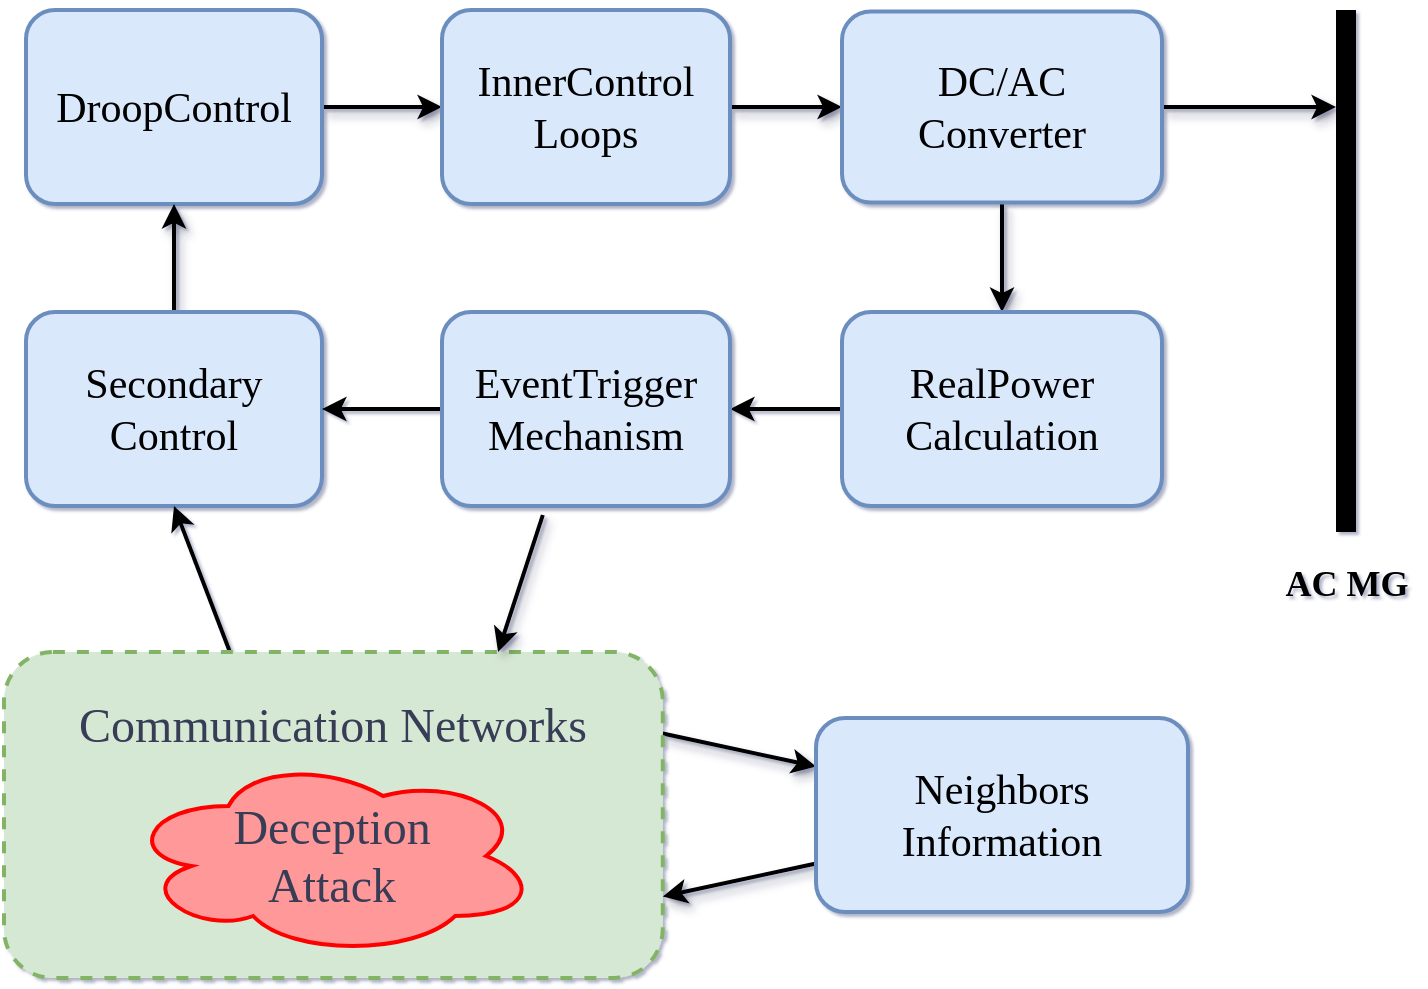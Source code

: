 <mxfile version="14.6.3" type="github">
  <diagram id="AxmZ8-oWmzhpotXawzI5" name="第 1 页">
    <mxGraphModel dx="1408" dy="747" grid="0" gridSize="5" guides="1" tooltips="1" connect="1" arrows="1" fold="1" page="1" pageScale="1" pageWidth="4681" pageHeight="3300" background="#ffffff" math="0" shadow="1">
      <root>
        <mxCell id="0" />
        <mxCell id="1" parent="0" />
        <mxCell id="_F832D0rIF0pPyvkoJsy-11" style="edgeStyle=orthogonalEdgeStyle;orthogonalLoop=1;jettySize=auto;html=1;entryX=0;entryY=0.5;entryDx=0;entryDy=0;strokeWidth=2;rounded=0;shadow=1;sketch=0;" parent="1" source="_F832D0rIF0pPyvkoJsy-1" target="_F832D0rIF0pPyvkoJsy-3" edge="1">
          <mxGeometry relative="1" as="geometry" />
        </mxCell>
        <mxCell id="_F832D0rIF0pPyvkoJsy-1" value="&lt;font face=&quot;Times New Roman&quot; style=&quot;font-size: 21px&quot;&gt;DroopControl&lt;/font&gt;" style="whiteSpace=wrap;html=1;fillColor=#dae8fc;strokeColor=#6c8ebf;rounded=1;strokeWidth=2;" parent="1" vertex="1">
          <mxGeometry x="264" y="169" width="148" height="97" as="geometry" />
        </mxCell>
        <mxCell id="_F832D0rIF0pPyvkoJsy-16" style="edgeStyle=orthogonalEdgeStyle;rounded=0;sketch=0;orthogonalLoop=1;jettySize=auto;html=1;entryX=0;entryY=0.5;entryDx=0;entryDy=0;shadow=1;strokeWidth=2;" parent="1" source="_F832D0rIF0pPyvkoJsy-3" target="_F832D0rIF0pPyvkoJsy-6" edge="1">
          <mxGeometry relative="1" as="geometry" />
        </mxCell>
        <mxCell id="_F832D0rIF0pPyvkoJsy-3" value="&lt;font face=&quot;Times New Roman&quot; style=&quot;font-size: 21px&quot;&gt;InnerControl&lt;br&gt;Loops&lt;/font&gt;" style="whiteSpace=wrap;html=1;fillColor=#dae8fc;strokeColor=#6c8ebf;rounded=1;strokeWidth=2;" parent="1" vertex="1">
          <mxGeometry x="472" y="169" width="144" height="97" as="geometry" />
        </mxCell>
        <mxCell id="_F832D0rIF0pPyvkoJsy-19" style="edgeStyle=orthogonalEdgeStyle;rounded=0;sketch=0;orthogonalLoop=1;jettySize=auto;html=1;entryX=0.5;entryY=0;entryDx=0;entryDy=0;shadow=1;strokeWidth=2;" parent="1" source="_F832D0rIF0pPyvkoJsy-6" target="_F832D0rIF0pPyvkoJsy-7" edge="1">
          <mxGeometry relative="1" as="geometry" />
        </mxCell>
        <mxCell id="_F832D0rIF0pPyvkoJsy-71" style="edgeStyle=none;rounded=1;sketch=0;orthogonalLoop=1;jettySize=auto;html=1;shadow=1;strokeWidth=2;" parent="1" source="_F832D0rIF0pPyvkoJsy-6" target="_F832D0rIF0pPyvkoJsy-26" edge="1">
          <mxGeometry relative="1" as="geometry" />
        </mxCell>
        <mxCell id="_F832D0rIF0pPyvkoJsy-6" value="&lt;font face=&quot;Times New Roman&quot;&gt;&lt;span style=&quot;font-size: 21px&quot;&gt;DC/AC&lt;br&gt;&lt;/span&gt;&lt;/font&gt;&lt;font style=&quot;font-size: 21px&quot; face=&quot;Times New Roman&quot;&gt;Converter&lt;/font&gt;" style="whiteSpace=wrap;html=1;fillColor=#dae8fc;strokeColor=#6c8ebf;rounded=1;strokeWidth=2;" parent="1" vertex="1">
          <mxGeometry x="672" y="169.75" width="160" height="95.5" as="geometry" />
        </mxCell>
        <mxCell id="ayKBWq755QdoaM2mz0KZ-5" style="edgeStyle=orthogonalEdgeStyle;curved=1;rounded=0;orthogonalLoop=1;jettySize=auto;html=1;exitX=0;exitY=0.5;exitDx=0;exitDy=0;entryX=1;entryY=0.5;entryDx=0;entryDy=0;strokeWidth=2;" edge="1" parent="1" source="_F832D0rIF0pPyvkoJsy-7" target="ayKBWq755QdoaM2mz0KZ-4">
          <mxGeometry relative="1" as="geometry" />
        </mxCell>
        <mxCell id="_F832D0rIF0pPyvkoJsy-7" value="&lt;font face=&quot;Times New Roman&quot; style=&quot;font-size: 21px&quot;&gt;RealPower&lt;br&gt;Calculation&lt;/font&gt;" style="whiteSpace=wrap;html=1;fillColor=#dae8fc;strokeColor=#6c8ebf;rounded=1;strokeWidth=2;" parent="1" vertex="1">
          <mxGeometry x="672" y="320" width="160" height="97" as="geometry" />
        </mxCell>
        <mxCell id="_F832D0rIF0pPyvkoJsy-50" style="edgeStyle=orthogonalEdgeStyle;rounded=0;sketch=0;orthogonalLoop=1;jettySize=auto;html=1;entryX=0.5;entryY=1;entryDx=0;entryDy=0;shadow=1;strokeWidth=2;" parent="1" source="_F832D0rIF0pPyvkoJsy-9" target="_F832D0rIF0pPyvkoJsy-1" edge="1">
          <mxGeometry relative="1" as="geometry" />
        </mxCell>
        <mxCell id="_F832D0rIF0pPyvkoJsy-9" value="&lt;font face=&quot;Times New Roman&quot; style=&quot;font-size: 21px&quot;&gt;Secondary&lt;br&gt;Control&lt;/font&gt;" style="whiteSpace=wrap;html=1;fillColor=#dae8fc;strokeColor=#6c8ebf;rounded=1;strokeWidth=2;" parent="1" vertex="1">
          <mxGeometry x="263.995" y="320" width="148" height="97" as="geometry" />
        </mxCell>
        <mxCell id="_F832D0rIF0pPyvkoJsy-26" value="" style="line;strokeWidth=10;direction=south;html=1;perimeter=backbonePerimeter;points=[];outlineConnect=0;rounded=1;" parent="1" vertex="1">
          <mxGeometry x="919" y="169" width="10" height="261" as="geometry" />
        </mxCell>
        <mxCell id="_F832D0rIF0pPyvkoJsy-28" value="&lt;font face=&quot;Times New Roman&quot; style=&quot;font-size: 18px&quot;&gt;&lt;b&gt;AC MG&lt;/b&gt;&lt;/font&gt;" style="text;html=1;align=center;verticalAlign=middle;resizable=0;points=[];autosize=1;strokeColor=none;strokeWidth=2;" parent="1" vertex="1">
          <mxGeometry x="888" y="440" width="72" height="32" as="geometry" />
        </mxCell>
        <mxCell id="_F832D0rIF0pPyvkoJsy-81" style="edgeStyle=none;rounded=1;sketch=0;orthogonalLoop=1;jettySize=auto;html=1;exitX=1;exitY=0.25;exitDx=0;exitDy=0;entryX=0;entryY=0.25;entryDx=0;entryDy=0;shadow=1;strokeWidth=2;" parent="1" source="_F832D0rIF0pPyvkoJsy-29" target="_F832D0rIF0pPyvkoJsy-10" edge="1">
          <mxGeometry relative="1" as="geometry" />
        </mxCell>
        <mxCell id="ayKBWq755QdoaM2mz0KZ-1" style="rounded=0;orthogonalLoop=1;jettySize=auto;html=1;exitX=0.343;exitY=0;exitDx=0;exitDy=0;entryX=0.5;entryY=1;entryDx=0;entryDy=0;exitPerimeter=0;strokeWidth=2;" edge="1" parent="1" source="_F832D0rIF0pPyvkoJsy-29" target="_F832D0rIF0pPyvkoJsy-9">
          <mxGeometry relative="1" as="geometry" />
        </mxCell>
        <mxCell id="_F832D0rIF0pPyvkoJsy-29" value="" style="rounded=1;whiteSpace=wrap;html=1;sketch=0;strokeColor=#82b366;dashed=1;fillColor=#d5e8d4;arcSize=15;strokeWidth=2;" parent="1" vertex="1">
          <mxGeometry x="252.995" y="490" width="329.38" height="163" as="geometry" />
        </mxCell>
        <mxCell id="_F832D0rIF0pPyvkoJsy-32" value="&lt;font style=&quot;font-size: 24px&quot; face=&quot;Times New Roman&quot;&gt;Communication Networks&lt;/font&gt;" style="text;html=1;strokeColor=none;fillColor=none;align=center;verticalAlign=middle;whiteSpace=wrap;rounded=0;sketch=0;fontColor=#393C56;strokeWidth=2;" parent="1" vertex="1">
          <mxGeometry x="278.44" y="511.5" width="278.5" height="30.5" as="geometry" />
        </mxCell>
        <mxCell id="_F832D0rIF0pPyvkoJsy-35" value="&lt;font style=&quot;font-size: 24px&quot; face=&quot;Times New Roman&quot;&gt;Deception&lt;br&gt;Attack&lt;/font&gt;" style="ellipse;shape=cloud;whiteSpace=wrap;html=1;rounded=0;sketch=0;fontColor=#393C56;strokeColor=#FF0000;fillColor=#FF9999;verticalAlign=middle;strokeWidth=2;" parent="1" vertex="1">
          <mxGeometry x="313.68" y="542" width="206.13" height="100" as="geometry" />
        </mxCell>
        <mxCell id="_F832D0rIF0pPyvkoJsy-80" style="edgeStyle=none;rounded=1;sketch=0;orthogonalLoop=1;jettySize=auto;html=1;entryX=0.75;entryY=0;entryDx=0;entryDy=0;shadow=1;strokeWidth=2;" parent="1" target="_F832D0rIF0pPyvkoJsy-29" edge="1">
          <mxGeometry relative="1" as="geometry">
            <mxPoint x="522.415" y="421.5" as="sourcePoint" />
          </mxGeometry>
        </mxCell>
        <mxCell id="_F832D0rIF0pPyvkoJsy-82" style="edgeStyle=none;rounded=1;sketch=0;orthogonalLoop=1;jettySize=auto;html=1;exitX=0;exitY=0.75;exitDx=0;exitDy=0;entryX=1;entryY=0.75;entryDx=0;entryDy=0;shadow=1;strokeWidth=2;" parent="1" source="_F832D0rIF0pPyvkoJsy-10" target="_F832D0rIF0pPyvkoJsy-29" edge="1">
          <mxGeometry relative="1" as="geometry" />
        </mxCell>
        <mxCell id="_F832D0rIF0pPyvkoJsy-10" value="&lt;font face=&quot;Times New Roman&quot; style=&quot;font-size: 21px&quot;&gt;Neighbors&lt;br&gt;Information&lt;/font&gt;" style="whiteSpace=wrap;html=1;fillColor=#dae8fc;strokeColor=#6c8ebf;rounded=1;strokeWidth=2;" parent="1" vertex="1">
          <mxGeometry x="659.01" y="523" width="185.99" height="97" as="geometry" />
        </mxCell>
        <mxCell id="ayKBWq755QdoaM2mz0KZ-6" style="edgeStyle=orthogonalEdgeStyle;curved=1;rounded=0;orthogonalLoop=1;jettySize=auto;html=1;exitX=0;exitY=0.5;exitDx=0;exitDy=0;entryX=1;entryY=0.5;entryDx=0;entryDy=0;strokeWidth=2;" edge="1" parent="1" source="ayKBWq755QdoaM2mz0KZ-4" target="_F832D0rIF0pPyvkoJsy-9">
          <mxGeometry relative="1" as="geometry" />
        </mxCell>
        <mxCell id="ayKBWq755QdoaM2mz0KZ-4" value="&lt;font face=&quot;Times New Roman&quot; style=&quot;font-size: 21px&quot;&gt;&lt;span&gt;EventTrigger&lt;br&gt;&lt;/span&gt;Mechanism&lt;/font&gt;" style="whiteSpace=wrap;html=1;fillColor=#dae8fc;strokeColor=#6c8ebf;rounded=1;strokeWidth=2;" vertex="1" parent="1">
          <mxGeometry x="472" y="320" width="144" height="97" as="geometry" />
        </mxCell>
      </root>
    </mxGraphModel>
  </diagram>
</mxfile>
